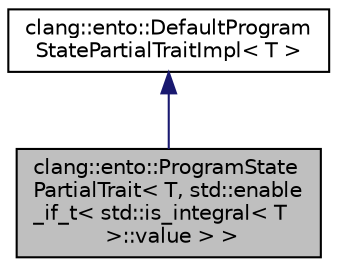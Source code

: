 digraph "clang::ento::ProgramStatePartialTrait&lt; T, std::enable_if_t&lt; std::is_integral&lt; T &gt;::value &gt; &gt;"
{
 // LATEX_PDF_SIZE
  bgcolor="transparent";
  edge [fontname="Helvetica",fontsize="10",labelfontname="Helvetica",labelfontsize="10"];
  node [fontname="Helvetica",fontsize="10",shape=record];
  Node1 [label="clang::ento::ProgramState\lPartialTrait\< T, std::enable\l_if_t\< std::is_integral\< T\l \>::value \> \>",height=0.2,width=0.4,color="black", fillcolor="grey75", style="filled", fontcolor="black",tooltip=" "];
  Node2 -> Node1 [dir="back",color="midnightblue",fontsize="10",style="solid",fontname="Helvetica"];
  Node2 [label="clang::ento::DefaultProgram\lStatePartialTraitImpl\< T \>",height=0.2,width=0.4,color="black",URL="$structclang_1_1ento_1_1DefaultProgramStatePartialTraitImpl.html",tooltip=" "];
}
